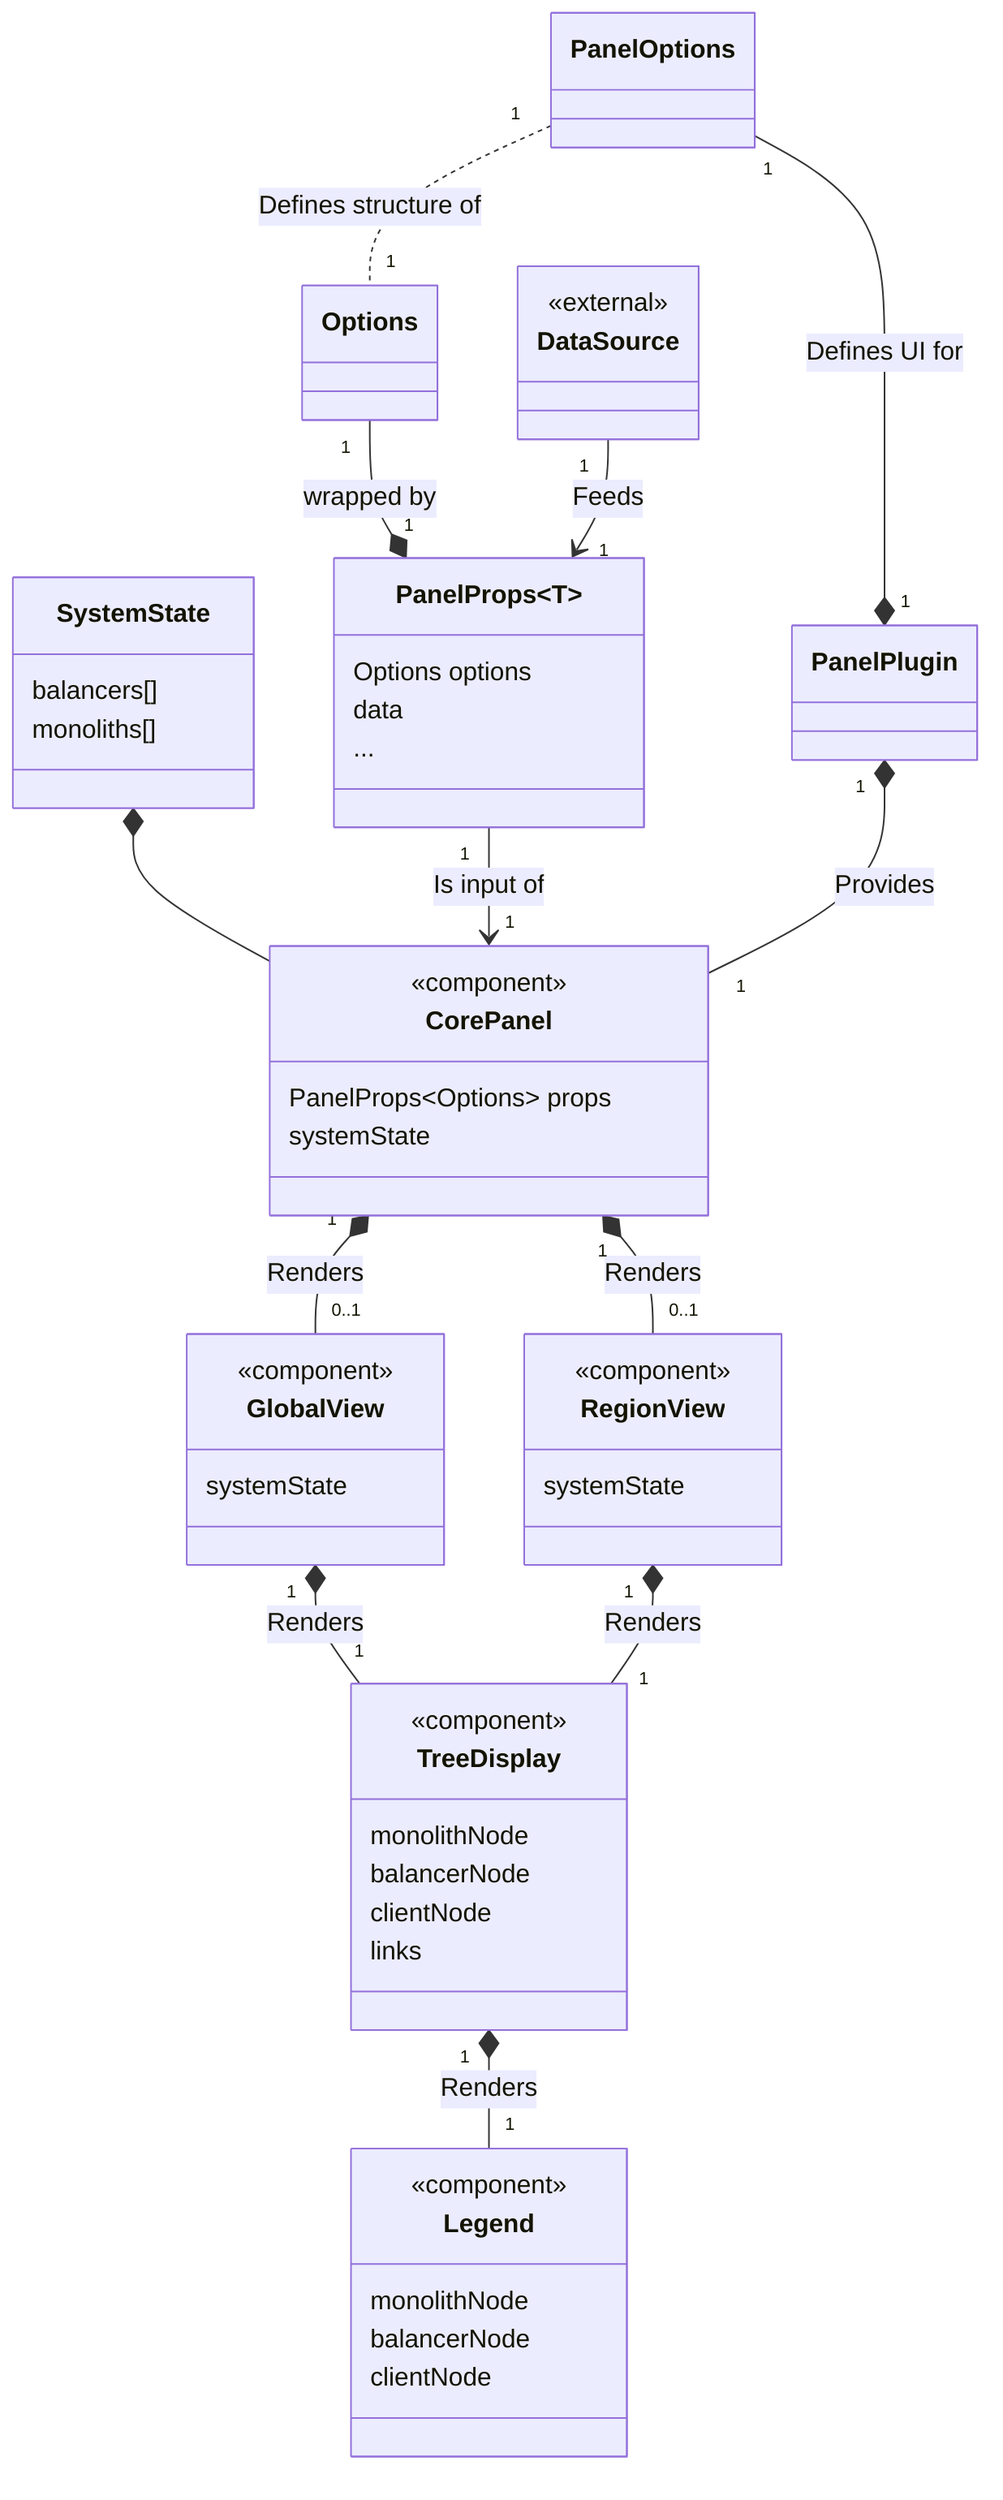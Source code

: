 classDiagram
    class PanelPlugin
    class PanelProps~T~ {
        Options options
        data
        ...
    }
    class CorePanel {
        <<component>>
        PanelProps~Options~ props
        systemState
    }
    class GlobalView {
        <<component>>
        systemState
    }
    class RegionView {
        <<component>>
        systemState
    }
    class DataSource {
        <<external>>
    }
    class TreeDisplay {
        <<component>>
        monolithNode
        balancerNode
        clientNode
        links
    }
    class SystemState {
        balancers[]
        monoliths[]
    }
    class Legend {
        <<component>>
        monolithNode
        balancerNode
        clientNode
    }

    SystemState *-- CorePanel
    PanelOptions "1" --* "1" PanelPlugin : Defines UI for
    PanelOptions "1" .. "1" Options : Defines structure of
    PanelProps "1" --> "1" CorePanel : Is input of
    Options "1" --* "1" PanelProps : wrapped by
    DataSource "1" --> "1" PanelProps : Feeds
    PanelPlugin "1" *-- "1" CorePanel : Provides
    CorePanel "1" *-- "0..1" GlobalView : Renders
    CorePanel "1" *-- "0..1" RegionView : Renders
    GlobalView "1" *-- "1" TreeDisplay : Renders
    RegionView "1" *-- "1" TreeDisplay : Renders
    TreeDisplay "1" *-- "1" Legend : Renders

    %% FIXME: not supported on mermaid 10.6, requires upgrading to 10.7
    %% style DataSource stroke:,stroke-dasharray:5 5
    %% style PanelProps stroke:,stroke-dasharray:5 5
    %% style PanelPlugin stroke:,stroke-dasharray:5 5
    %% style PanelOptions stroke:,stroke-dasharray:5 5
